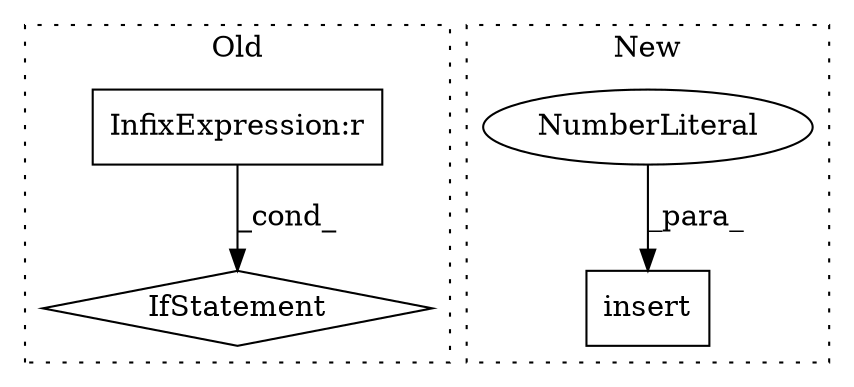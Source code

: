 digraph G {
subgraph cluster0 {
1 [label="IfStatement" a="25" s="2498,2613" l="4,2" shape="diamond"];
4 [label="InfixExpression:r" a="27" s="2529" l="4" shape="box"];
label = "Old";
style="dotted";
}
subgraph cluster1 {
2 [label="insert" a="32" s="2467,2487" l="7,1" shape="box"];
3 [label="NumberLiteral" a="34" s="2474" l="1" shape="ellipse"];
label = "New";
style="dotted";
}
3 -> 2 [label="_para_"];
4 -> 1 [label="_cond_"];
}